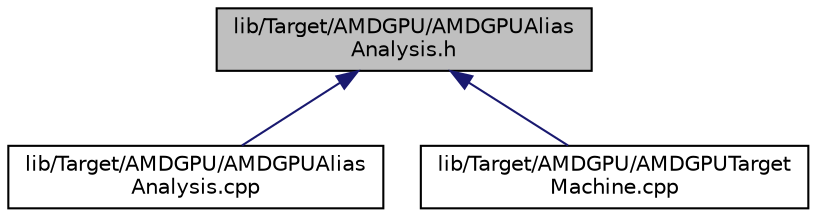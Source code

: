 digraph "lib/Target/AMDGPU/AMDGPUAliasAnalysis.h"
{
 // LATEX_PDF_SIZE
  bgcolor="transparent";
  edge [fontname="Helvetica",fontsize="10",labelfontname="Helvetica",labelfontsize="10"];
  node [fontname="Helvetica",fontsize="10",shape="box"];
  Node1 [label="lib/Target/AMDGPU/AMDGPUAlias\lAnalysis.h",height=0.2,width=0.4,color="black", fillcolor="grey75", style="filled", fontcolor="black",tooltip="This is the AMGPU address space based alias analysis pass."];
  Node1 -> Node2 [dir="back",color="midnightblue",fontsize="10",style="solid",fontname="Helvetica"];
  Node2 [label="lib/Target/AMDGPU/AMDGPUAlias\lAnalysis.cpp",height=0.2,width=0.4,color="black",URL="$AMDGPUAliasAnalysis_8cpp.html",tooltip="This is the AMGPU address space based alias analysis pass."];
  Node1 -> Node3 [dir="back",color="midnightblue",fontsize="10",style="solid",fontname="Helvetica"];
  Node3 [label="lib/Target/AMDGPU/AMDGPUTarget\lMachine.cpp",height=0.2,width=0.4,color="black",URL="$AMDGPUTargetMachine_8cpp.html",tooltip="The AMDGPU target machine contains all of the hardware specific information needed to emit code for R..."];
}
